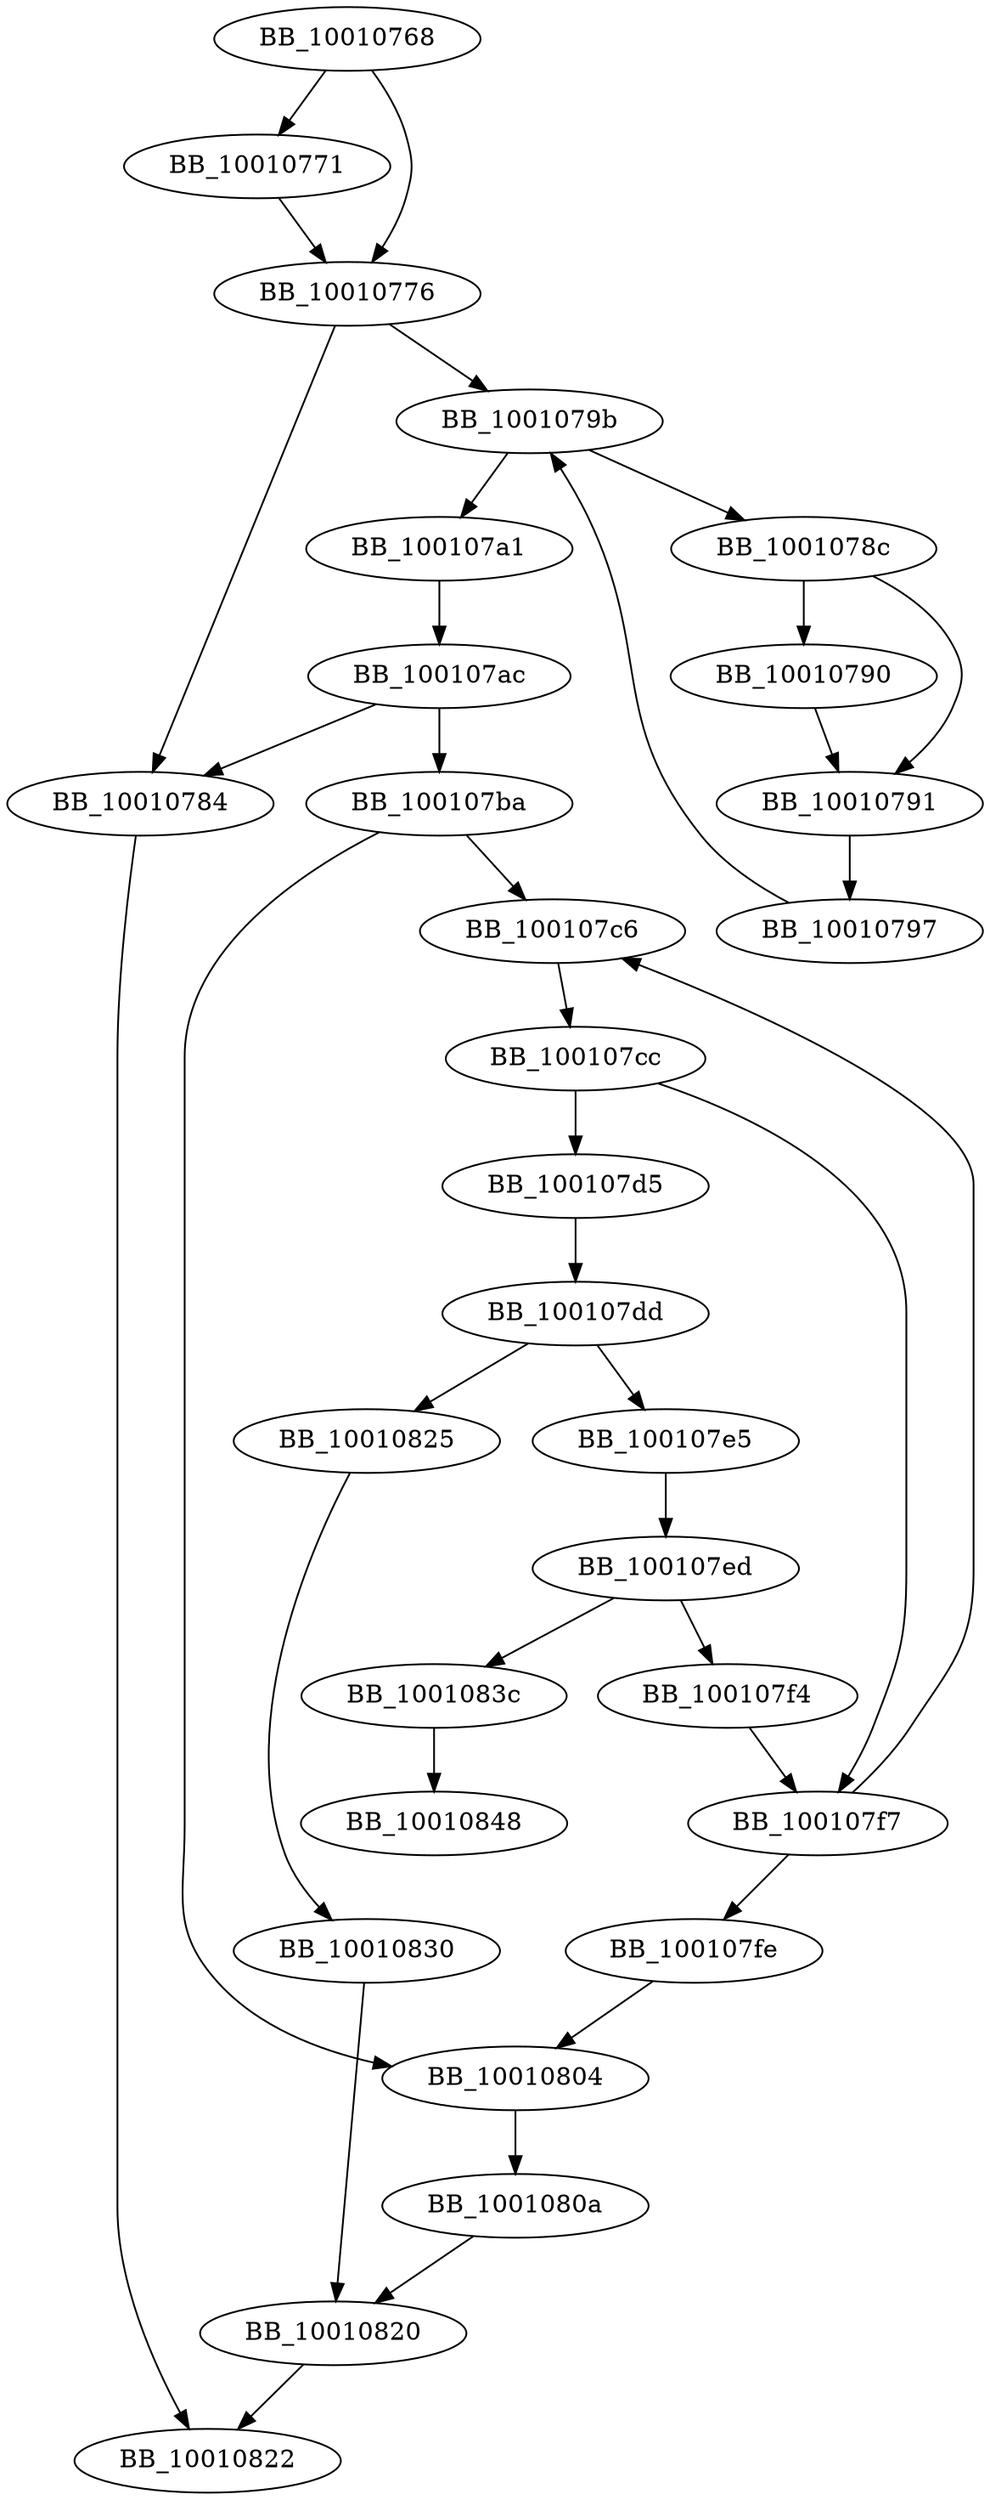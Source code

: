 DiGraph __setenvp{
BB_10010768->BB_10010771
BB_10010768->BB_10010776
BB_10010771->BB_10010776
BB_10010776->BB_10010784
BB_10010776->BB_1001079b
BB_10010784->BB_10010822
BB_1001078c->BB_10010790
BB_1001078c->BB_10010791
BB_10010790->BB_10010791
BB_10010791->BB_10010797
BB_10010797->BB_1001079b
BB_1001079b->BB_1001078c
BB_1001079b->BB_100107a1
BB_100107a1->BB_100107ac
BB_100107ac->BB_10010784
BB_100107ac->BB_100107ba
BB_100107ba->BB_100107c6
BB_100107ba->BB_10010804
BB_100107c6->BB_100107cc
BB_100107cc->BB_100107d5
BB_100107cc->BB_100107f7
BB_100107d5->BB_100107dd
BB_100107dd->BB_100107e5
BB_100107dd->BB_10010825
BB_100107e5->BB_100107ed
BB_100107ed->BB_100107f4
BB_100107ed->BB_1001083c
BB_100107f4->BB_100107f7
BB_100107f7->BB_100107c6
BB_100107f7->BB_100107fe
BB_100107fe->BB_10010804
BB_10010804->BB_1001080a
BB_1001080a->BB_10010820
BB_10010820->BB_10010822
BB_10010825->BB_10010830
BB_10010830->BB_10010820
BB_1001083c->BB_10010848
}
